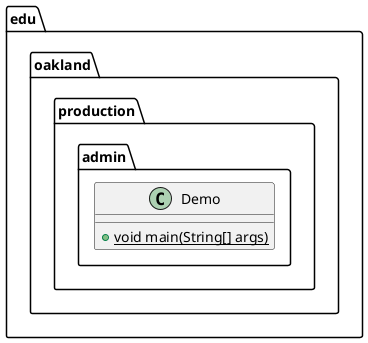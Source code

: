 @startuml Main

package edu.oakland.production.admin {
    class Demo {
        {static} + void main(String[] args)
    }
}

@enduml